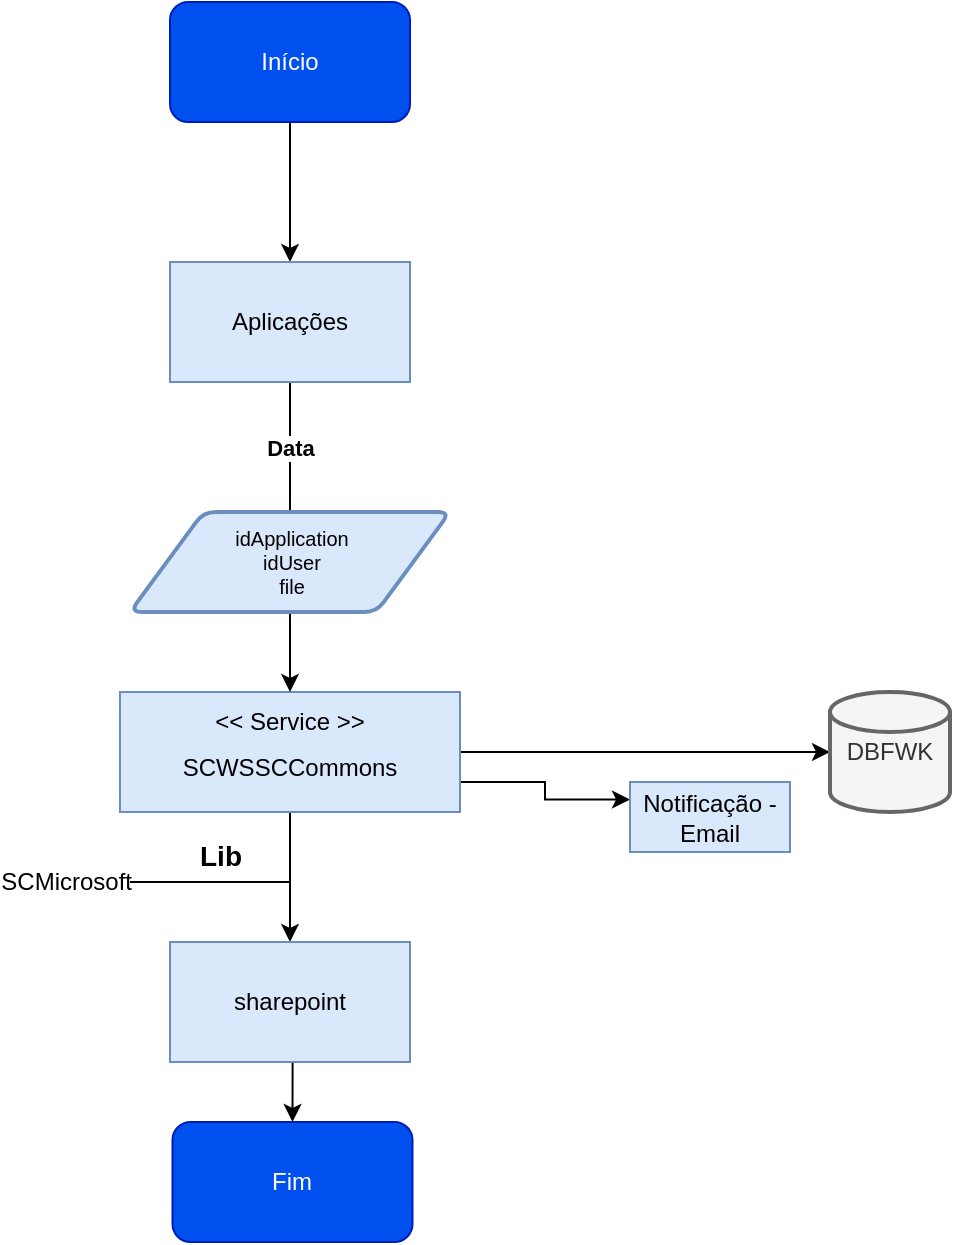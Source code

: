 <mxfile version="21.2.1" type="github" pages="3">
  <diagram name="Registar ficheiro" id="NKnsE4s0T0iIRiIimQ-7">
    <mxGraphModel dx="1434" dy="764" grid="1" gridSize="10" guides="1" tooltips="1" connect="1" arrows="1" fold="1" page="1" pageScale="1" pageWidth="827" pageHeight="1169" math="0" shadow="0">
      <root>
        <mxCell id="0" />
        <mxCell id="1" parent="0" />
        <mxCell id="aOtO3V1xlYk4eKAfTkUF-7" value="" style="edgeStyle=orthogonalEdgeStyle;rounded=0;orthogonalLoop=1;jettySize=auto;html=1;" parent="1" source="aOtO3V1xlYk4eKAfTkUF-4" target="aOtO3V1xlYk4eKAfTkUF-5" edge="1">
          <mxGeometry relative="1" as="geometry" />
        </mxCell>
        <mxCell id="aOtO3V1xlYk4eKAfTkUF-4" value="Início" style="rounded=1;whiteSpace=wrap;html=1;fillColor=#0050ef;fontColor=#ffffff;strokeColor=#001DBC;" parent="1" vertex="1">
          <mxGeometry x="340" y="80" width="120" height="60" as="geometry" />
        </mxCell>
        <mxCell id="wl2SYxxgVOb8bDt6XQLB-40" value="&lt;b&gt;Data&lt;/b&gt;" style="edgeStyle=orthogonalEdgeStyle;rounded=0;orthogonalLoop=1;jettySize=auto;html=1;exitX=0.5;exitY=1;exitDx=0;exitDy=0;entryX=0.5;entryY=0;entryDx=0;entryDy=0;endArrow=none;endFill=0;" parent="1" source="aOtO3V1xlYk4eKAfTkUF-5" target="aOtO3V1xlYk4eKAfTkUF-11" edge="1">
          <mxGeometry relative="1" as="geometry" />
        </mxCell>
        <mxCell id="aOtO3V1xlYk4eKAfTkUF-5" value="Aplicações&lt;br&gt;" style="rounded=0;whiteSpace=wrap;html=1;fillColor=#dae8fc;strokeColor=#6c8ebf;" parent="1" vertex="1">
          <mxGeometry x="340" y="210" width="120" height="60" as="geometry" />
        </mxCell>
        <mxCell id="2_z00BdsT9tSuzOMD-2K-4" style="edgeStyle=orthogonalEdgeStyle;rounded=0;orthogonalLoop=1;jettySize=auto;html=1;exitX=0.5;exitY=1;exitDx=0;exitDy=0;entryX=0.5;entryY=0;entryDx=0;entryDy=0;" edge="1" parent="1" source="aOtO3V1xlYk4eKAfTkUF-8" target="wl2SYxxgVOb8bDt6XQLB-45">
          <mxGeometry relative="1" as="geometry" />
        </mxCell>
        <mxCell id="2_z00BdsT9tSuzOMD-2K-11" style="edgeStyle=orthogonalEdgeStyle;rounded=0;orthogonalLoop=1;jettySize=auto;html=1;exitX=1;exitY=0.5;exitDx=0;exitDy=0;entryX=0;entryY=0.5;entryDx=0;entryDy=0;entryPerimeter=0;" edge="1" parent="1" source="aOtO3V1xlYk4eKAfTkUF-8" target="wl2SYxxgVOb8bDt6XQLB-2">
          <mxGeometry relative="1" as="geometry" />
        </mxCell>
        <mxCell id="2_z00BdsT9tSuzOMD-2K-16" style="edgeStyle=orthogonalEdgeStyle;rounded=0;orthogonalLoop=1;jettySize=auto;html=1;exitX=1;exitY=0.75;exitDx=0;exitDy=0;entryX=0;entryY=0.25;entryDx=0;entryDy=0;" edge="1" parent="1" source="aOtO3V1xlYk4eKAfTkUF-8" target="upErUke1jEwKUF0G7wpQ-3">
          <mxGeometry relative="1" as="geometry" />
        </mxCell>
        <mxCell id="aOtO3V1xlYk4eKAfTkUF-8" value="&lt;br&gt;SCWSSCCommons&lt;br&gt;" style="rounded=0;whiteSpace=wrap;html=1;fillColor=#dae8fc;strokeColor=#6c8ebf;" parent="1" vertex="1">
          <mxGeometry x="315" y="425" width="170" height="60" as="geometry" />
        </mxCell>
        <mxCell id="wl2SYxxgVOb8bDt6XQLB-42" style="edgeStyle=orthogonalEdgeStyle;rounded=0;orthogonalLoop=1;jettySize=auto;html=1;exitX=0.5;exitY=1;exitDx=0;exitDy=0;entryX=0.5;entryY=0;entryDx=0;entryDy=0;" parent="1" source="aOtO3V1xlYk4eKAfTkUF-11" target="aOtO3V1xlYk4eKAfTkUF-12" edge="1">
          <mxGeometry relative="1" as="geometry" />
        </mxCell>
        <mxCell id="aOtO3V1xlYk4eKAfTkUF-11" value="" style="shape=parallelogram;html=1;strokeWidth=2;perimeter=parallelogramPerimeter;whiteSpace=wrap;rounded=1;arcSize=12;size=0.23;fillColor=#dae8fc;strokeColor=#6c8ebf;" parent="1" vertex="1">
          <mxGeometry x="320" y="335" width="160" height="50" as="geometry" />
        </mxCell>
        <mxCell id="aOtO3V1xlYk4eKAfTkUF-12" value="&amp;lt;&amp;lt; Service &amp;gt;&amp;gt;" style="text;html=1;strokeColor=none;fillColor=none;align=center;verticalAlign=middle;whiteSpace=wrap;rounded=0;" parent="1" vertex="1">
          <mxGeometry x="360" y="425" width="80" height="30" as="geometry" />
        </mxCell>
        <mxCell id="aOtO3V1xlYk4eKAfTkUF-23" value="idApplication&lt;br style=&quot;font-size: 10px;&quot;&gt;idUser&lt;br style=&quot;font-size: 10px;&quot;&gt;file&lt;br&gt;" style="text;html=1;align=center;verticalAlign=middle;whiteSpace=wrap;rounded=0;fontSize=10;" parent="1" vertex="1">
          <mxGeometry x="336.25" y="345" width="130" height="30" as="geometry" />
        </mxCell>
        <mxCell id="wl2SYxxgVOb8bDt6XQLB-2" value="DBFWK" style="strokeWidth=2;html=1;shape=mxgraph.flowchart.database;whiteSpace=wrap;fillColor=#f5f5f5;fontColor=#333333;strokeColor=#666666;" parent="1" vertex="1">
          <mxGeometry x="670" y="425" width="60" height="60" as="geometry" />
        </mxCell>
        <mxCell id="wl2SYxxgVOb8bDt6XQLB-10" value="&lt;h1 style=&quot;font-size: 14px;&quot;&gt;&lt;font style=&quot;font-size: 14px;&quot;&gt;Lib&lt;/font&gt;&lt;/h1&gt;" style="text;html=1;strokeColor=none;fillColor=none;spacing=5;spacingTop=-20;whiteSpace=wrap;overflow=hidden;rounded=0;fontSize=14;" parent="1" vertex="1">
          <mxGeometry x="350" y="500" width="40" height="15" as="geometry" />
        </mxCell>
        <mxCell id="2_z00BdsT9tSuzOMD-2K-5" style="edgeStyle=orthogonalEdgeStyle;rounded=0;orthogonalLoop=1;jettySize=auto;html=1;exitX=1;exitY=0.5;exitDx=0;exitDy=0;endArrow=none;endFill=0;" edge="1" parent="1" source="wl2SYxxgVOb8bDt6XQLB-11">
          <mxGeometry relative="1" as="geometry">
            <mxPoint x="400" y="520" as="targetPoint" />
          </mxGeometry>
        </mxCell>
        <mxCell id="wl2SYxxgVOb8bDt6XQLB-11" value="SCMicrosoft&amp;nbsp;" style="text;html=1;strokeColor=none;fillColor=none;align=center;verticalAlign=middle;whiteSpace=wrap;rounded=0;" parent="1" vertex="1">
          <mxGeometry x="260" y="505" width="60" height="30" as="geometry" />
        </mxCell>
        <mxCell id="wl2SYxxgVOb8bDt6XQLB-28" value="Fim&lt;br&gt;" style="rounded=1;whiteSpace=wrap;html=1;fillColor=#0050ef;fontColor=#ffffff;strokeColor=#001DBC;" parent="1" vertex="1">
          <mxGeometry x="341.25" y="640" width="120" height="60" as="geometry" />
        </mxCell>
        <mxCell id="2_z00BdsT9tSuzOMD-2K-7" style="edgeStyle=orthogonalEdgeStyle;rounded=0;orthogonalLoop=1;jettySize=auto;html=1;exitX=0.5;exitY=1;exitDx=0;exitDy=0;entryX=0.5;entryY=0;entryDx=0;entryDy=0;" edge="1" parent="1" source="wl2SYxxgVOb8bDt6XQLB-45" target="wl2SYxxgVOb8bDt6XQLB-28">
          <mxGeometry relative="1" as="geometry" />
        </mxCell>
        <mxCell id="wl2SYxxgVOb8bDt6XQLB-45" value="sharepoint" style="rounded=0;whiteSpace=wrap;html=1;fillColor=#dae8fc;strokeColor=#6c8ebf;" parent="1" vertex="1">
          <mxGeometry x="340" y="550" width="120" height="60" as="geometry" />
        </mxCell>
        <mxCell id="upErUke1jEwKUF0G7wpQ-3" value="Notificação - Email" style="rounded=0;whiteSpace=wrap;html=1;fillColor=#dae8fc;strokeColor=#6c8ebf;" parent="1" vertex="1">
          <mxGeometry x="570" y="470" width="80" height="35" as="geometry" />
        </mxCell>
      </root>
    </mxGraphModel>
  </diagram>
  <diagram name="Visualizar ficheiros" id="Y2f-A-D7YCGVltokiC1Z">
    <mxGraphModel dx="1434" dy="764" grid="1" gridSize="10" guides="1" tooltips="1" connect="1" arrows="1" fold="1" page="1" pageScale="1" pageWidth="827" pageHeight="1169" math="0" shadow="0">
      <root>
        <mxCell id="9YE6_OIY11diUflXs-ky-0" />
        <mxCell id="9YE6_OIY11diUflXs-ky-1" parent="9YE6_OIY11diUflXs-ky-0" />
        <mxCell id="9YE6_OIY11diUflXs-ky-2" value="" style="edgeStyle=orthogonalEdgeStyle;rounded=0;orthogonalLoop=1;jettySize=auto;html=1;" parent="9YE6_OIY11diUflXs-ky-1" source="9YE6_OIY11diUflXs-ky-3" target="9YE6_OIY11diUflXs-ky-6" edge="1">
          <mxGeometry relative="1" as="geometry" />
        </mxCell>
        <mxCell id="9YE6_OIY11diUflXs-ky-3" value="Início" style="rounded=1;whiteSpace=wrap;html=1;fillColor=#0050ef;fontColor=#ffffff;strokeColor=#001DBC;" parent="9YE6_OIY11diUflXs-ky-1" vertex="1">
          <mxGeometry x="340" y="80" width="120" height="60" as="geometry" />
        </mxCell>
        <mxCell id="fSriU5kGd7VAAiieJm3M-0" value="cookie" style="edgeStyle=orthogonalEdgeStyle;rounded=0;orthogonalLoop=1;jettySize=auto;html=1;exitX=0.5;exitY=1;exitDx=0;exitDy=0;entryX=0.5;entryY=0;entryDx=0;entryDy=0;" edge="1" parent="9YE6_OIY11diUflXs-ky-1" source="9YE6_OIY11diUflXs-ky-6" target="9YE6_OIY11diUflXs-ky-14">
          <mxGeometry relative="1" as="geometry" />
        </mxCell>
        <mxCell id="9YE6_OIY11diUflXs-ky-6" value="Aplicações&lt;br&gt;" style="rounded=0;whiteSpace=wrap;html=1;fillColor=#dae8fc;strokeColor=#6c8ebf;" parent="9YE6_OIY11diUflXs-ky-1" vertex="1">
          <mxGeometry x="340" y="180" width="120" height="60" as="geometry" />
        </mxCell>
        <mxCell id="fSriU5kGd7VAAiieJm3M-1" style="edgeStyle=orthogonalEdgeStyle;rounded=0;orthogonalLoop=1;jettySize=auto;html=1;exitX=0.5;exitY=1;exitDx=0;exitDy=0;entryX=0.5;entryY=0;entryDx=0;entryDy=0;" edge="1" parent="9YE6_OIY11diUflXs-ky-1" source="9YE6_OIY11diUflXs-ky-14" target="9YE6_OIY11diUflXs-ky-33">
          <mxGeometry relative="1" as="geometry" />
        </mxCell>
        <mxCell id="9YE6_OIY11diUflXs-ky-14" value="New Page (FE)" style="rounded=0;whiteSpace=wrap;html=1;fillColor=#fad9d5;strokeColor=#ae4132;" parent="9YE6_OIY11diUflXs-ky-1" vertex="1">
          <mxGeometry x="345" y="310" width="110" height="60" as="geometry" />
        </mxCell>
        <mxCell id="9YE6_OIY11diUflXs-ky-28" value="Fim&lt;br&gt;" style="rounded=1;whiteSpace=wrap;html=1;fillColor=#0050ef;fontColor=#ffffff;strokeColor=#001DBC;" parent="9YE6_OIY11diUflXs-ky-1" vertex="1">
          <mxGeometry x="340" y="510" width="120" height="60" as="geometry" />
        </mxCell>
        <mxCell id="9YE6_OIY11diUflXs-ky-32" style="edgeStyle=orthogonalEdgeStyle;rounded=0;orthogonalLoop=1;jettySize=auto;html=1;exitX=0.5;exitY=1;exitDx=0;exitDy=0;" parent="9YE6_OIY11diUflXs-ky-1" source="9YE6_OIY11diUflXs-ky-33" target="9YE6_OIY11diUflXs-ky-28" edge="1">
          <mxGeometry relative="1" as="geometry" />
        </mxCell>
        <mxCell id="9YE6_OIY11diUflXs-ky-33" value="sharepoint" style="rounded=0;whiteSpace=wrap;html=1;fillColor=#dae8fc;strokeColor=#6c8ebf;" parent="9YE6_OIY11diUflXs-ky-1" vertex="1">
          <mxGeometry x="340" y="410" width="120" height="60" as="geometry" />
        </mxCell>
      </root>
    </mxGraphModel>
  </diagram>
  <diagram name="Processo Daemon" id="_eUr1nWvmbjokidgDQyf">
    <mxGraphModel dx="989" dy="527" grid="1" gridSize="10" guides="1" tooltips="1" connect="1" arrows="1" fold="1" page="1" pageScale="1" pageWidth="827" pageHeight="1169" math="0" shadow="0">
      <root>
        <mxCell id="L258TCuMXSAZjzTii-sf-0" />
        <mxCell id="L258TCuMXSAZjzTii-sf-1" parent="L258TCuMXSAZjzTii-sf-0" />
        <mxCell id="L258TCuMXSAZjzTii-sf-2" value="" style="edgeStyle=orthogonalEdgeStyle;rounded=0;orthogonalLoop=1;jettySize=auto;html=1;" parent="L258TCuMXSAZjzTii-sf-1" source="L258TCuMXSAZjzTii-sf-3" target="L258TCuMXSAZjzTii-sf-6" edge="1">
          <mxGeometry relative="1" as="geometry" />
        </mxCell>
        <mxCell id="L258TCuMXSAZjzTii-sf-3" value="Início" style="rounded=1;whiteSpace=wrap;html=1;fillColor=#0050ef;fontColor=#ffffff;strokeColor=#001DBC;" parent="L258TCuMXSAZjzTii-sf-1" vertex="1">
          <mxGeometry x="340" y="80" width="120" height="60" as="geometry" />
        </mxCell>
        <mxCell id="91QO8DkT2CzTxOpxkkns-4" style="edgeStyle=orthogonalEdgeStyle;rounded=0;orthogonalLoop=1;jettySize=auto;html=1;exitX=0.5;exitY=1;exitDx=0;exitDy=0;entryX=0.5;entryY=0;entryDx=0;entryDy=0;" edge="1" parent="L258TCuMXSAZjzTii-sf-1" source="L258TCuMXSAZjzTii-sf-6" target="91QO8DkT2CzTxOpxkkns-1">
          <mxGeometry relative="1" as="geometry" />
        </mxCell>
        <mxCell id="91QO8DkT2CzTxOpxkkns-11" style="edgeStyle=orthogonalEdgeStyle;rounded=0;orthogonalLoop=1;jettySize=auto;html=1;exitX=1;exitY=0.5;exitDx=0;exitDy=0;entryX=0;entryY=0.5;entryDx=0;entryDy=0;entryPerimeter=0;" edge="1" parent="L258TCuMXSAZjzTii-sf-1" source="L258TCuMXSAZjzTii-sf-6" target="L258TCuMXSAZjzTii-sf-18">
          <mxGeometry relative="1" as="geometry" />
        </mxCell>
        <mxCell id="L258TCuMXSAZjzTii-sf-6" value="Daemon" style="rounded=0;whiteSpace=wrap;html=1;fillColor=#dae8fc;strokeColor=#6c8ebf;" parent="L258TCuMXSAZjzTii-sf-1" vertex="1">
          <mxGeometry x="340" y="210" width="120" height="60" as="geometry" />
        </mxCell>
        <mxCell id="L258TCuMXSAZjzTii-sf-18" value="DBFWK" style="strokeWidth=2;html=1;shape=mxgraph.flowchart.database;whiteSpace=wrap;fillColor=#f5f5f5;fontColor=#333333;strokeColor=#666666;" parent="L258TCuMXSAZjzTii-sf-1" vertex="1">
          <mxGeometry x="540" y="210" width="60" height="60" as="geometry" />
        </mxCell>
        <mxCell id="L258TCuMXSAZjzTii-sf-28" value="Fim&lt;br&gt;" style="rounded=1;whiteSpace=wrap;html=1;fillColor=#0050ef;fontColor=#ffffff;strokeColor=#001DBC;" parent="L258TCuMXSAZjzTii-sf-1" vertex="1">
          <mxGeometry x="340" y="460" width="120" height="60" as="geometry" />
        </mxCell>
        <mxCell id="91QO8DkT2CzTxOpxkkns-6" style="edgeStyle=orthogonalEdgeStyle;rounded=0;orthogonalLoop=1;jettySize=auto;html=1;exitX=1;exitY=0.5;exitDx=0;exitDy=0;entryX=0;entryY=0.5;entryDx=0;entryDy=0;" edge="1" parent="L258TCuMXSAZjzTii-sf-1" source="91QO8DkT2CzTxOpxkkns-1" target="91QO8DkT2CzTxOpxkkns-2">
          <mxGeometry relative="1" as="geometry" />
        </mxCell>
        <mxCell id="91QO8DkT2CzTxOpxkkns-10" value="Sim" style="edgeLabel;html=1;align=center;verticalAlign=middle;resizable=0;points=[];" vertex="1" connectable="0" parent="91QO8DkT2CzTxOpxkkns-6">
          <mxGeometry x="-0.3" relative="1" as="geometry">
            <mxPoint as="offset" />
          </mxGeometry>
        </mxCell>
        <mxCell id="91QO8DkT2CzTxOpxkkns-7" style="edgeStyle=orthogonalEdgeStyle;rounded=0;orthogonalLoop=1;jettySize=auto;html=1;exitX=0.5;exitY=1;exitDx=0;exitDy=0;entryX=0.5;entryY=0;entryDx=0;entryDy=0;" edge="1" parent="L258TCuMXSAZjzTii-sf-1" source="91QO8DkT2CzTxOpxkkns-1" target="L258TCuMXSAZjzTii-sf-28">
          <mxGeometry relative="1" as="geometry" />
        </mxCell>
        <mxCell id="91QO8DkT2CzTxOpxkkns-8" value="Não" style="edgeLabel;html=1;align=center;verticalAlign=middle;resizable=0;points=[];" vertex="1" connectable="0" parent="91QO8DkT2CzTxOpxkkns-7">
          <mxGeometry x="-0.257" y="-1" relative="1" as="geometry">
            <mxPoint as="offset" />
          </mxGeometry>
        </mxCell>
        <mxCell id="91QO8DkT2CzTxOpxkkns-1" value="Ficheiro tem &lt;br&gt;mais de x dias?" style="rhombus;whiteSpace=wrap;html=1;fillColor=#fff2cc;strokeColor=#d6b656;" vertex="1" parent="L258TCuMXSAZjzTii-sf-1">
          <mxGeometry x="341.25" y="315" width="117.5" height="110" as="geometry" />
        </mxCell>
        <mxCell id="91QO8DkT2CzTxOpxkkns-9" style="edgeStyle=orthogonalEdgeStyle;rounded=0;orthogonalLoop=1;jettySize=auto;html=1;exitX=0.5;exitY=1;exitDx=0;exitDy=0;entryX=1;entryY=0.5;entryDx=0;entryDy=0;" edge="1" parent="L258TCuMXSAZjzTii-sf-1" source="91QO8DkT2CzTxOpxkkns-2" target="L258TCuMXSAZjzTii-sf-28">
          <mxGeometry relative="1" as="geometry" />
        </mxCell>
        <mxCell id="91QO8DkT2CzTxOpxkkns-2" value="Elimina o ficheiro" style="rounded=0;whiteSpace=wrap;html=1;fillColor=#dae8fc;strokeColor=#6c8ebf;" vertex="1" parent="L258TCuMXSAZjzTii-sf-1">
          <mxGeometry x="513.75" y="347.5" width="86.25" height="45" as="geometry" />
        </mxCell>
      </root>
    </mxGraphModel>
  </diagram>
</mxfile>
